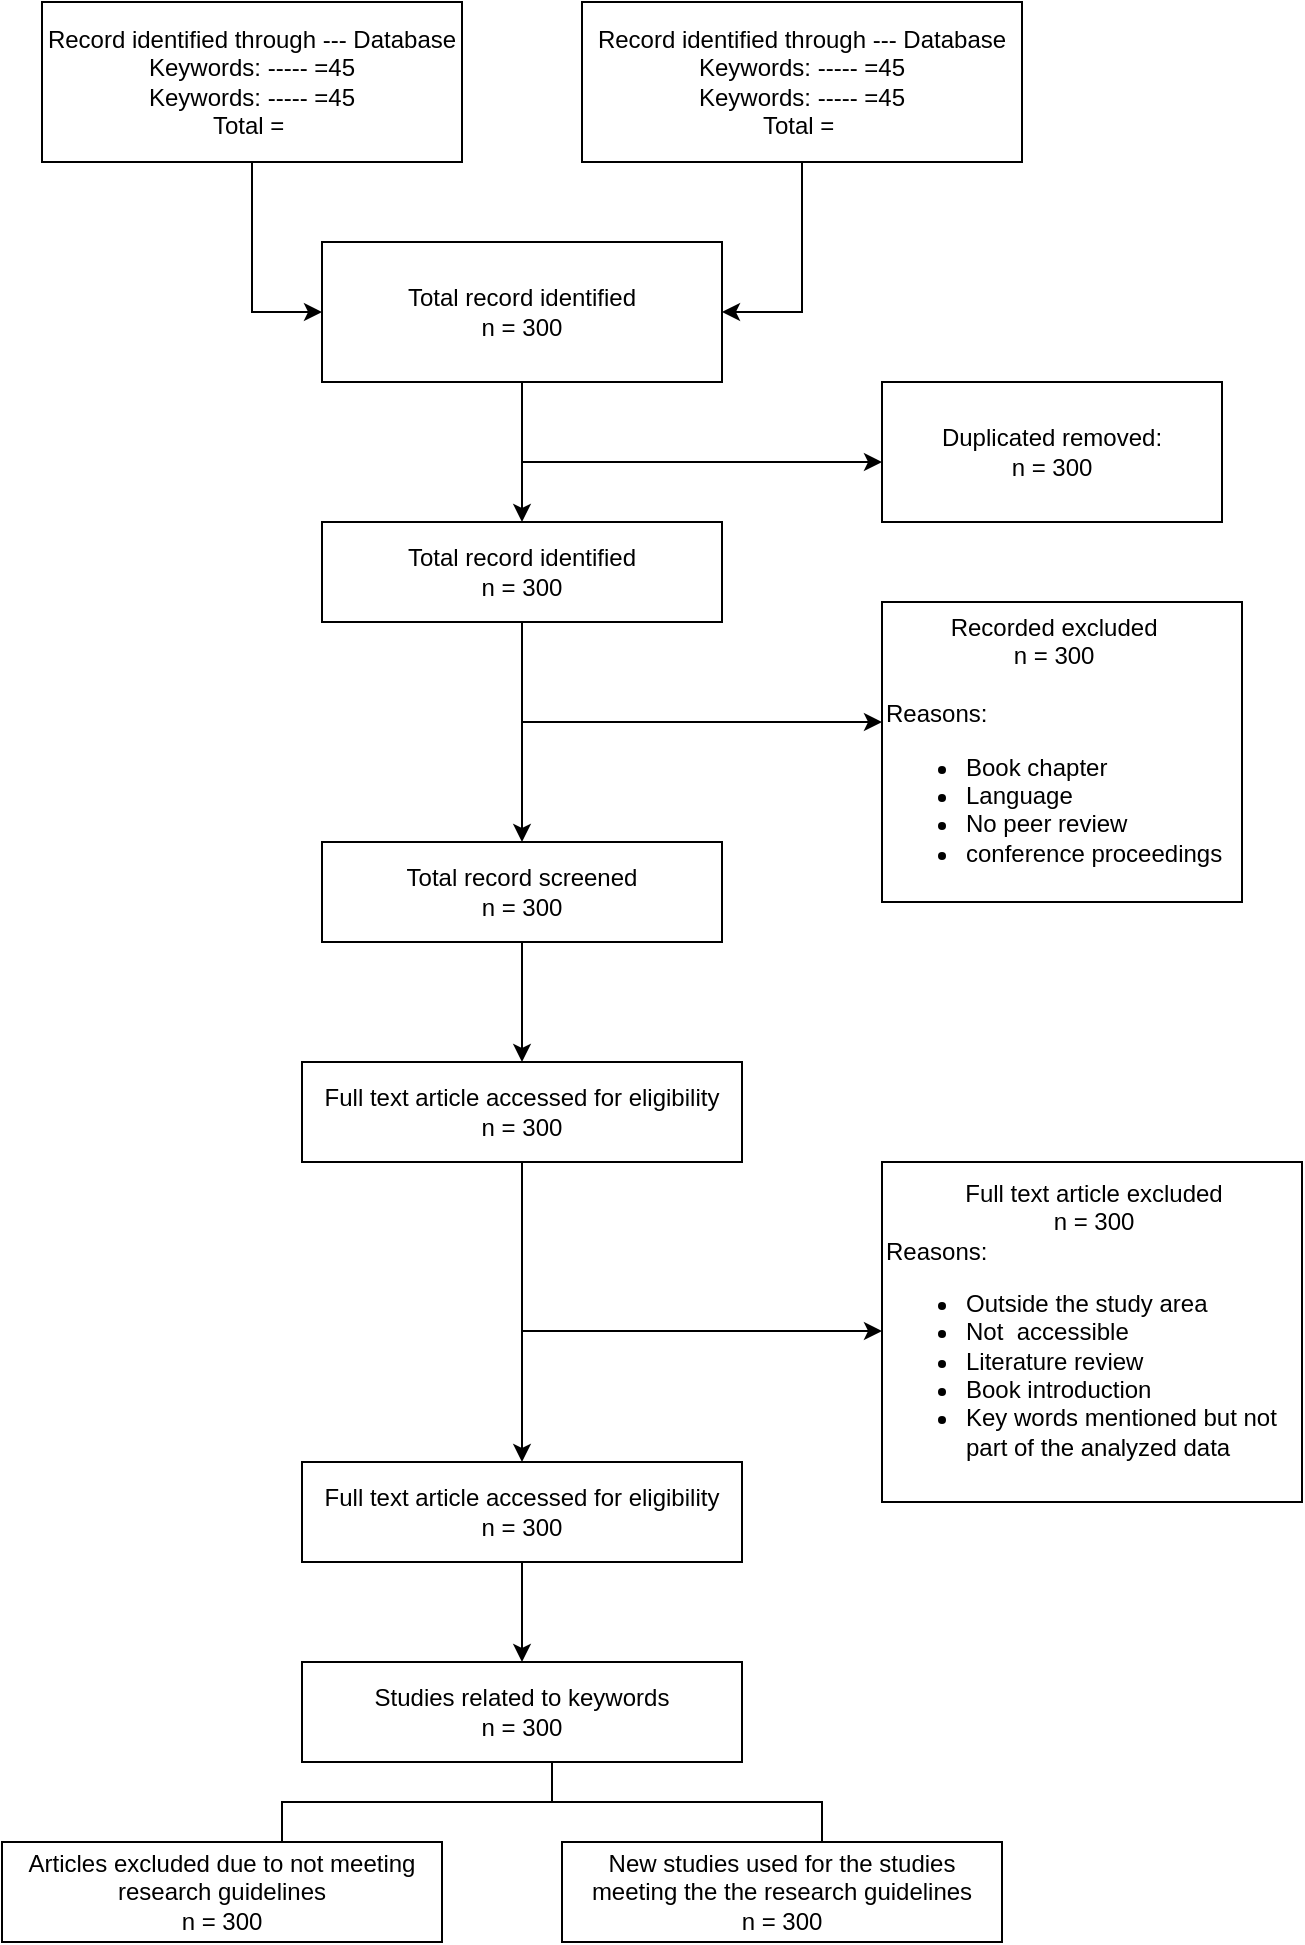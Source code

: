 <mxfile version="24.7.2" type="github">
  <diagram name="Page-1" id="c-Anyl1rTpejHALxn3Vc">
    <mxGraphModel dx="1032" dy="501" grid="1" gridSize="10" guides="1" tooltips="1" connect="1" arrows="1" fold="1" page="1" pageScale="1" pageWidth="827" pageHeight="1169" math="0" shadow="0">
      <root>
        <mxCell id="0" />
        <mxCell id="1" parent="0" />
        <mxCell id="92_yxZjE1uUWPtz_5pNn-6" style="edgeStyle=orthogonalEdgeStyle;rounded=0;orthogonalLoop=1;jettySize=auto;html=1;exitX=0.5;exitY=1;exitDx=0;exitDy=0;entryX=0;entryY=0.5;entryDx=0;entryDy=0;" edge="1" parent="1" source="92_yxZjE1uUWPtz_5pNn-1" target="92_yxZjE1uUWPtz_5pNn-3">
          <mxGeometry relative="1" as="geometry" />
        </mxCell>
        <mxCell id="92_yxZjE1uUWPtz_5pNn-1" value="Record identified through --- Database&lt;div&gt;Keywords: ----- =45&lt;/div&gt;&lt;div&gt;Keywords: ----- =45&lt;br&gt;&lt;/div&gt;&lt;div&gt;Total =&amp;nbsp;&lt;/div&gt;" style="rounded=0;whiteSpace=wrap;html=1;" vertex="1" parent="1">
          <mxGeometry x="160" y="70" width="210" height="80" as="geometry" />
        </mxCell>
        <mxCell id="92_yxZjE1uUWPtz_5pNn-4" style="edgeStyle=orthogonalEdgeStyle;rounded=0;orthogonalLoop=1;jettySize=auto;html=1;exitX=0.5;exitY=1;exitDx=0;exitDy=0;entryX=1;entryY=0.5;entryDx=0;entryDy=0;" edge="1" parent="1" source="92_yxZjE1uUWPtz_5pNn-2" target="92_yxZjE1uUWPtz_5pNn-3">
          <mxGeometry relative="1" as="geometry" />
        </mxCell>
        <mxCell id="92_yxZjE1uUWPtz_5pNn-2" value="Record identified through --- Database&lt;div&gt;Keywords: ----- =45&lt;/div&gt;&lt;div&gt;Keywords: ----- =45&lt;br&gt;&lt;/div&gt;&lt;div&gt;Total =&amp;nbsp;&lt;/div&gt;" style="rounded=0;whiteSpace=wrap;html=1;" vertex="1" parent="1">
          <mxGeometry x="430" y="70" width="220" height="80" as="geometry" />
        </mxCell>
        <mxCell id="92_yxZjE1uUWPtz_5pNn-8" style="edgeStyle=orthogonalEdgeStyle;rounded=0;orthogonalLoop=1;jettySize=auto;html=1;exitX=0.5;exitY=1;exitDx=0;exitDy=0;entryX=0.5;entryY=0;entryDx=0;entryDy=0;" edge="1" parent="1" source="92_yxZjE1uUWPtz_5pNn-3" target="92_yxZjE1uUWPtz_5pNn-7">
          <mxGeometry relative="1" as="geometry" />
        </mxCell>
        <mxCell id="92_yxZjE1uUWPtz_5pNn-3" value="&lt;div&gt;Total record identified&lt;/div&gt;&lt;div&gt;n = 300&lt;/div&gt;" style="rounded=0;whiteSpace=wrap;html=1;" vertex="1" parent="1">
          <mxGeometry x="300" y="190" width="200" height="70" as="geometry" />
        </mxCell>
        <mxCell id="92_yxZjE1uUWPtz_5pNn-12" style="edgeStyle=orthogonalEdgeStyle;rounded=0;orthogonalLoop=1;jettySize=auto;html=1;exitX=0.5;exitY=1;exitDx=0;exitDy=0;entryX=0.5;entryY=0;entryDx=0;entryDy=0;" edge="1" parent="1" source="92_yxZjE1uUWPtz_5pNn-7" target="92_yxZjE1uUWPtz_5pNn-11">
          <mxGeometry relative="1" as="geometry" />
        </mxCell>
        <mxCell id="92_yxZjE1uUWPtz_5pNn-7" value="&lt;div&gt;Total record identified&lt;/div&gt;&lt;div&gt;n = 300&lt;/div&gt;" style="rounded=0;whiteSpace=wrap;html=1;" vertex="1" parent="1">
          <mxGeometry x="300" y="330" width="200" height="50" as="geometry" />
        </mxCell>
        <mxCell id="92_yxZjE1uUWPtz_5pNn-9" value="" style="endArrow=classic;html=1;rounded=0;" edge="1" parent="1">
          <mxGeometry width="50" height="50" relative="1" as="geometry">
            <mxPoint x="400" y="300" as="sourcePoint" />
            <mxPoint x="580" y="300" as="targetPoint" />
          </mxGeometry>
        </mxCell>
        <mxCell id="92_yxZjE1uUWPtz_5pNn-10" value="&lt;div&gt;Duplicated removed:&lt;/div&gt;&lt;div&gt;n = 300&lt;/div&gt;" style="rounded=0;whiteSpace=wrap;html=1;" vertex="1" parent="1">
          <mxGeometry x="580" y="260" width="170" height="70" as="geometry" />
        </mxCell>
        <mxCell id="92_yxZjE1uUWPtz_5pNn-19" style="edgeStyle=orthogonalEdgeStyle;rounded=0;orthogonalLoop=1;jettySize=auto;html=1;exitX=0.5;exitY=1;exitDx=0;exitDy=0;entryX=0.5;entryY=0;entryDx=0;entryDy=0;" edge="1" parent="1" source="92_yxZjE1uUWPtz_5pNn-11" target="92_yxZjE1uUWPtz_5pNn-16">
          <mxGeometry relative="1" as="geometry" />
        </mxCell>
        <mxCell id="92_yxZjE1uUWPtz_5pNn-11" value="&lt;div&gt;Total record screened&lt;/div&gt;&lt;div&gt;n = 300&lt;/div&gt;" style="rounded=0;whiteSpace=wrap;html=1;" vertex="1" parent="1">
          <mxGeometry x="300" y="490" width="200" height="50" as="geometry" />
        </mxCell>
        <mxCell id="92_yxZjE1uUWPtz_5pNn-13" value="" style="endArrow=classic;html=1;rounded=0;" edge="1" parent="1">
          <mxGeometry width="50" height="50" relative="1" as="geometry">
            <mxPoint x="400" y="430" as="sourcePoint" />
            <mxPoint x="580" y="430" as="targetPoint" />
          </mxGeometry>
        </mxCell>
        <mxCell id="92_yxZjE1uUWPtz_5pNn-15" value="&lt;div style=&quot;text-align: center;&quot;&gt;Recorded excluded&lt;/div&gt;&lt;div style=&quot;text-align: center;&quot;&gt;n = 300&lt;/div&gt;&lt;div&gt;&lt;span style=&quot;background-color: initial;&quot;&gt;&lt;br&gt;&lt;/span&gt;&lt;/div&gt;&lt;div&gt;&lt;span style=&quot;background-color: initial;&quot;&gt;Reasons:&amp;nbsp;&lt;/span&gt;&lt;/div&gt;&lt;div&gt;&lt;ul&gt;&lt;li style=&quot;&quot;&gt;Book chapter&lt;/li&gt;&lt;li style=&quot;&quot;&gt;Language&amp;nbsp;&lt;/li&gt;&lt;li style=&quot;&quot;&gt;No peer review&lt;/li&gt;&lt;li style=&quot;&quot;&gt;conference proceedings&lt;/li&gt;&lt;/ul&gt;&lt;/div&gt;" style="rounded=0;whiteSpace=wrap;html=1;align=left;" vertex="1" parent="1">
          <mxGeometry x="580" y="370" width="180" height="150" as="geometry" />
        </mxCell>
        <mxCell id="92_yxZjE1uUWPtz_5pNn-21" style="edgeStyle=orthogonalEdgeStyle;rounded=0;orthogonalLoop=1;jettySize=auto;html=1;exitX=0.5;exitY=1;exitDx=0;exitDy=0;" edge="1" parent="1" source="92_yxZjE1uUWPtz_5pNn-16" target="92_yxZjE1uUWPtz_5pNn-20">
          <mxGeometry relative="1" as="geometry" />
        </mxCell>
        <mxCell id="92_yxZjE1uUWPtz_5pNn-16" value="&lt;div&gt;Full text article accessed for eligibility&lt;/div&gt;&lt;div&gt;n = 300&lt;/div&gt;" style="rounded=0;whiteSpace=wrap;html=1;" vertex="1" parent="1">
          <mxGeometry x="290" y="600" width="220" height="50" as="geometry" />
        </mxCell>
        <mxCell id="92_yxZjE1uUWPtz_5pNn-18" value="&lt;div style=&quot;text-align: center;&quot;&gt;Full text article excluded&lt;/div&gt;&lt;div style=&quot;text-align: center;&quot;&gt;n = 300&lt;/div&gt;&lt;div&gt;&lt;span style=&quot;background-color: initial;&quot;&gt;Reasons:&amp;nbsp;&lt;/span&gt;&lt;/div&gt;&lt;div&gt;&lt;ul&gt;&lt;li style=&quot;&quot;&gt;Outside the study area&lt;/li&gt;&lt;li style=&quot;&quot;&gt;Not&amp;nbsp; accessible&amp;nbsp;&lt;/li&gt;&lt;li style=&quot;&quot;&gt;Literature review&lt;/li&gt;&lt;li style=&quot;&quot;&gt;Book introduction&lt;/li&gt;&lt;li style=&quot;&quot;&gt;Key words mentioned but not part of the analyzed data&lt;/li&gt;&lt;/ul&gt;&lt;/div&gt;" style="rounded=0;whiteSpace=wrap;html=1;align=left;" vertex="1" parent="1">
          <mxGeometry x="580" y="650" width="210" height="170" as="geometry" />
        </mxCell>
        <mxCell id="92_yxZjE1uUWPtz_5pNn-24" style="edgeStyle=orthogonalEdgeStyle;rounded=0;orthogonalLoop=1;jettySize=auto;html=1;exitX=0.5;exitY=1;exitDx=0;exitDy=0;" edge="1" parent="1" source="92_yxZjE1uUWPtz_5pNn-20" target="92_yxZjE1uUWPtz_5pNn-23">
          <mxGeometry relative="1" as="geometry" />
        </mxCell>
        <mxCell id="92_yxZjE1uUWPtz_5pNn-20" value="&lt;div&gt;Full text article accessed for eligibility&lt;/div&gt;&lt;div&gt;n = 300&lt;/div&gt;" style="rounded=0;whiteSpace=wrap;html=1;" vertex="1" parent="1">
          <mxGeometry x="290" y="800" width="220" height="50" as="geometry" />
        </mxCell>
        <mxCell id="92_yxZjE1uUWPtz_5pNn-22" value="" style="endArrow=classic;html=1;rounded=0;" edge="1" parent="1">
          <mxGeometry width="50" height="50" relative="1" as="geometry">
            <mxPoint x="400" y="734.5" as="sourcePoint" />
            <mxPoint x="580" y="734.5" as="targetPoint" />
          </mxGeometry>
        </mxCell>
        <mxCell id="92_yxZjE1uUWPtz_5pNn-23" value="&lt;div&gt;Studies related to keywords&lt;/div&gt;&lt;div&gt;n = 300&lt;/div&gt;" style="rounded=0;whiteSpace=wrap;html=1;" vertex="1" parent="1">
          <mxGeometry x="290" y="900" width="220" height="50" as="geometry" />
        </mxCell>
        <mxCell id="92_yxZjE1uUWPtz_5pNn-25" value="&lt;div&gt;Articles excluded due to not meeting research guidelines&lt;/div&gt;&lt;div&gt;n = 300&lt;/div&gt;" style="rounded=0;whiteSpace=wrap;html=1;" vertex="1" parent="1">
          <mxGeometry x="140" y="990" width="220" height="50" as="geometry" />
        </mxCell>
        <mxCell id="92_yxZjE1uUWPtz_5pNn-27" value="&lt;div&gt;New studies used for the studies meeting the the research guidelines&lt;/div&gt;&lt;div&gt;n = 300&lt;/div&gt;" style="rounded=0;whiteSpace=wrap;html=1;" vertex="1" parent="1">
          <mxGeometry x="420" y="990" width="220" height="50" as="geometry" />
        </mxCell>
        <mxCell id="92_yxZjE1uUWPtz_5pNn-28" value="" style="strokeWidth=1;html=1;shape=mxgraph.flowchart.annotation_2;align=left;labelPosition=right;pointerEvents=1;rotation=90;" vertex="1" parent="1">
          <mxGeometry x="395" y="835" width="40" height="270" as="geometry" />
        </mxCell>
      </root>
    </mxGraphModel>
  </diagram>
</mxfile>
